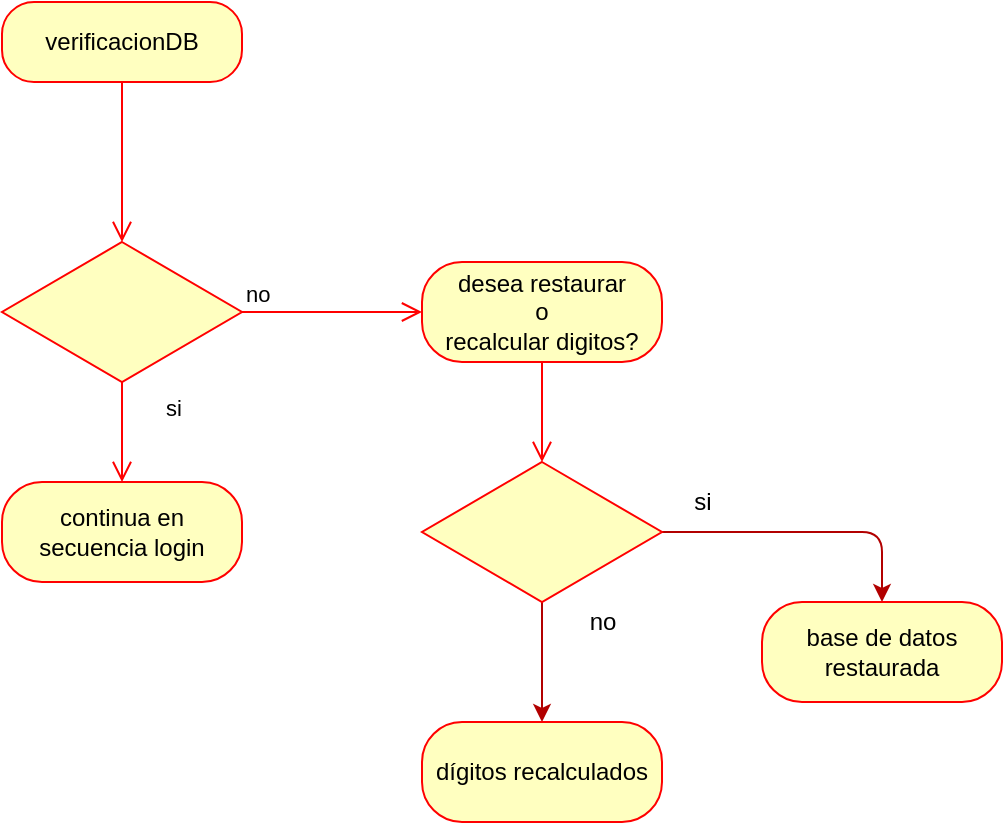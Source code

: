 <mxfile>
    <diagram id="vzMBgjCrIaX5jeOSHSTF" name="Page-1">
        <mxGraphModel dx="814" dy="485" grid="1" gridSize="10" guides="1" tooltips="1" connect="1" arrows="1" fold="1" page="1" pageScale="1" pageWidth="850" pageHeight="1100" math="0" shadow="0">
            <root>
                <mxCell id="0"/>
                <mxCell id="1" parent="0"/>
                <mxCell id="19" value="" style="rhombus;whiteSpace=wrap;html=1;fillColor=#ffffc0;strokeColor=#ff0000;" parent="1" vertex="1">
                    <mxGeometry x="260" y="270" width="120" height="70" as="geometry"/>
                </mxCell>
                <mxCell id="20" value="no" style="edgeStyle=orthogonalEdgeStyle;html=1;align=left;verticalAlign=bottom;endArrow=open;endSize=8;strokeColor=#ff0000;entryX=0;entryY=0.5;entryDx=0;entryDy=0;" parent="1" source="19" target="24" edge="1">
                    <mxGeometry x="-1" relative="1" as="geometry">
                        <mxPoint x="460" y="290" as="targetPoint"/>
                    </mxGeometry>
                </mxCell>
                <mxCell id="21" value="si" style="edgeStyle=orthogonalEdgeStyle;html=1;align=left;verticalAlign=top;endArrow=open;endSize=8;strokeColor=#ff0000;entryX=0.5;entryY=0;entryDx=0;entryDy=0;" parent="1" source="19" edge="1" target="33">
                    <mxGeometry x="-1" y="20" relative="1" as="geometry">
                        <mxPoint x="320" y="370" as="targetPoint"/>
                        <mxPoint as="offset"/>
                    </mxGeometry>
                </mxCell>
                <mxCell id="22" value="verificacionDB" style="rounded=1;whiteSpace=wrap;html=1;arcSize=40;fontColor=#000000;fillColor=#ffffc0;strokeColor=#ff0000;" parent="1" vertex="1">
                    <mxGeometry x="260" y="150" width="120" height="40" as="geometry"/>
                </mxCell>
                <mxCell id="23" value="" style="edgeStyle=orthogonalEdgeStyle;html=1;verticalAlign=bottom;endArrow=open;endSize=8;strokeColor=#ff0000;entryX=0.5;entryY=0;entryDx=0;entryDy=0;" parent="1" source="22" target="19" edge="1">
                    <mxGeometry relative="1" as="geometry">
                        <mxPoint x="320" y="250" as="targetPoint"/>
                    </mxGeometry>
                </mxCell>
                <mxCell id="24" value="desea restaurar &lt;br&gt;o &lt;br&gt;recalcular digitos?" style="rounded=1;whiteSpace=wrap;html=1;arcSize=40;fontColor=#000000;fillColor=#ffffc0;strokeColor=#ff0000;" parent="1" vertex="1">
                    <mxGeometry x="470" y="280" width="120" height="50" as="geometry"/>
                </mxCell>
                <mxCell id="25" value="" style="edgeStyle=orthogonalEdgeStyle;html=1;verticalAlign=bottom;endArrow=open;endSize=8;strokeColor=#ff0000;fontColor=#000000;" parent="1" source="24" edge="1">
                    <mxGeometry relative="1" as="geometry">
                        <mxPoint x="530" y="380" as="targetPoint"/>
                    </mxGeometry>
                </mxCell>
                <mxCell id="29" style="edgeStyle=none;html=1;entryX=0.5;entryY=0;entryDx=0;entryDy=0;fillColor=#e51400;strokeColor=#B20000;" edge="1" parent="1" source="26" target="28">
                    <mxGeometry relative="1" as="geometry"/>
                </mxCell>
                <mxCell id="30" style="edgeStyle=none;html=1;entryX=0.5;entryY=0;entryDx=0;entryDy=0;fillColor=#e51400;strokeColor=#B20000;" edge="1" parent="1" source="26" target="27">
                    <mxGeometry relative="1" as="geometry">
                        <Array as="points">
                            <mxPoint x="700" y="415"/>
                        </Array>
                    </mxGeometry>
                </mxCell>
                <mxCell id="26" value="" style="rhombus;whiteSpace=wrap;html=1;fillColor=#ffffc0;strokeColor=#ff0000;" parent="1" vertex="1">
                    <mxGeometry x="470" y="380" width="120" height="70" as="geometry"/>
                </mxCell>
                <mxCell id="27" value="base de datos restaurada" style="rounded=1;whiteSpace=wrap;html=1;arcSize=40;fontColor=#000000;fillColor=#ffffc0;strokeColor=#ff0000;" parent="1" vertex="1">
                    <mxGeometry x="640" y="450" width="120" height="50" as="geometry"/>
                </mxCell>
                <mxCell id="28" value="dígitos recalculados" style="rounded=1;whiteSpace=wrap;html=1;arcSize=40;fontColor=#000000;fillColor=#ffffc0;strokeColor=#ff0000;" parent="1" vertex="1">
                    <mxGeometry x="470" y="510" width="120" height="50" as="geometry"/>
                </mxCell>
                <mxCell id="31" value="si" style="text;html=1;align=center;verticalAlign=middle;resizable=0;points=[];autosize=1;strokeColor=none;fillColor=none;" vertex="1" parent="1">
                    <mxGeometry x="600" y="390" width="20" height="20" as="geometry"/>
                </mxCell>
                <mxCell id="32" value="no" style="text;html=1;align=center;verticalAlign=middle;resizable=0;points=[];autosize=1;strokeColor=none;fillColor=none;" vertex="1" parent="1">
                    <mxGeometry x="545" y="450" width="30" height="20" as="geometry"/>
                </mxCell>
                <mxCell id="33" value="continua en secuencia login" style="rounded=1;whiteSpace=wrap;html=1;arcSize=40;fontColor=#000000;fillColor=#ffffc0;strokeColor=#ff0000;" vertex="1" parent="1">
                    <mxGeometry x="260" y="390" width="120" height="50" as="geometry"/>
                </mxCell>
            </root>
        </mxGraphModel>
    </diagram>
</mxfile>